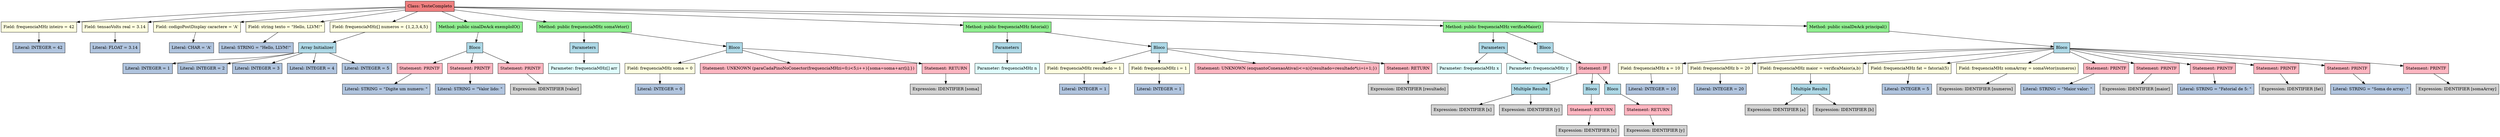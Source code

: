 digraph AST {
  node [shape=box, style=filled, fillcolor=lightblue];
  rankdir=TB;
  node0 [label="Class: TesteCompleto", fillcolor=lightcoral];
  node0 -> node1;
  node1 [label="Field: frequenciaMHz inteiro = 42", fillcolor=lightyellow];
  node1 -> node2;
  node2 [label="Literal: INTEGER = 42", fillcolor=lightsteelblue];
  node0 -> node3;
  node3 [label="Field: tensaoVolts real = 3.14", fillcolor=lightyellow];
  node3 -> node4;
  node4 [label="Literal: FLOAT = 3.14", fillcolor=lightsteelblue];
  node0 -> node5;
  node5 [label="Field: codigoPostDisplay caractere = 'A'", fillcolor=lightyellow];
  node5 -> node6;
  node6 [label="Literal: CHAR = 'A'", fillcolor=lightsteelblue];
  node0 -> node7;
  node7 [label="Field: string texto = \"Hello, LLVM!\"", fillcolor=lightyellow];
  node7 -> node8;
  node8 [label="Literal: STRING = \"Hello, LLVM!\"", fillcolor=lightsteelblue];
  node0 -> node9;
  node9 [label="Field: frequenciaMHz[] numeros = {1,2,3,4,5}", fillcolor=lightyellow];
  node9 -> node10;
  node10 [label="Array Initializer", fillcolor=lightblue];
  node10 -> node11;
  node11 [label="Literal: INTEGER = 1", fillcolor=lightsteelblue];
  node10 -> node12;
  node12 [label="Literal: INTEGER = 2", fillcolor=lightsteelblue];
  node10 -> node13;
  node13 [label="Literal: INTEGER = 3", fillcolor=lightsteelblue];
  node10 -> node14;
  node14 [label="Literal: INTEGER = 4", fillcolor=lightsteelblue];
  node10 -> node15;
  node15 [label="Literal: INTEGER = 5", fillcolor=lightsteelblue];
  node0 -> node16;
  node16 [label="Method: public sinalDeAck exemploIO()", fillcolor=lightgreen];
  node16 -> node17;
  node17 [label="Bloco", fillcolor=lightblue];
  node17 -> node18;
  node18 [label="Statement: PRINTF", fillcolor=lightpink];
  node18 -> node19;
  node19 [label="Literal: STRING = \"Digite um numero: \"", fillcolor=lightsteelblue];
  node17 -> node20;
  node20 [label="Statement: PRINTF", fillcolor=lightpink];
  node20 -> node21;
  node21 [label="Literal: STRING = \"Valor lido: \"", fillcolor=lightsteelblue];
  node17 -> node22;
  node22 [label="Statement: PRINTF", fillcolor=lightpink];
  node22 -> node23;
  node23 [label="Expression: IDENTIFIER [valor]", fillcolor=lightgray];
  node0 -> node24;
  node24 [label="Method: public frequenciaMHz somaVetor()", fillcolor=lightgreen];
  node24 -> node25;
  node25 [label="Parameters", fillcolor=lightblue];
  node25 -> node26;
  node26 [label="Parameter: frequenciaMHz[] arr", fillcolor=lightcyan];
  node24 -> node27;
  node27 [label="Bloco", fillcolor=lightblue];
  node27 -> node28;
  node28 [label="Field: frequenciaMHz soma = 0", fillcolor=lightyellow];
  node28 -> node29;
  node29 [label="Literal: INTEGER = 0", fillcolor=lightsteelblue];
  node27 -> node30;
  node30 [label="Statement: UNKNOWN (paraCadaPinoNoConector(frequenciaMHzi=0;i<5;i++){soma=soma+arr[i];})", fillcolor=lightpink];
  node27 -> node31;
  node31 [label="Statement: RETURN", fillcolor=lightpink];
  node31 -> node32;
  node32 [label="Expression: IDENTIFIER [soma]", fillcolor=lightgray];
  node0 -> node33;
  node33 [label="Method: public frequenciaMHz fatorial()", fillcolor=lightgreen];
  node33 -> node34;
  node34 [label="Parameters", fillcolor=lightblue];
  node34 -> node35;
  node35 [label="Parameter: frequenciaMHz n", fillcolor=lightcyan];
  node33 -> node36;
  node36 [label="Bloco", fillcolor=lightblue];
  node36 -> node37;
  node37 [label="Field: frequenciaMHz resultado = 1", fillcolor=lightyellow];
  node37 -> node38;
  node38 [label="Literal: INTEGER = 1", fillcolor=lightsteelblue];
  node36 -> node39;
  node39 [label="Field: frequenciaMHz i = 1", fillcolor=lightyellow];
  node39 -> node40;
  node40 [label="Literal: INTEGER = 1", fillcolor=lightsteelblue];
  node36 -> node41;
  node41 [label="Statement: UNKNOWN (enquantoConexaoAtiva(i<=n){resultado=resultado*i;i=i+1;})", fillcolor=lightpink];
  node36 -> node42;
  node42 [label="Statement: RETURN", fillcolor=lightpink];
  node42 -> node43;
  node43 [label="Expression: IDENTIFIER [resultado]", fillcolor=lightgray];
  node0 -> node44;
  node44 [label="Method: public frequenciaMHz verificaMaior()", fillcolor=lightgreen];
  node44 -> node45;
  node45 [label="Parameters", fillcolor=lightblue];
  node45 -> node46;
  node46 [label="Parameter: frequenciaMHz x", fillcolor=lightcyan];
  node45 -> node47;
  node47 [label="Parameter: frequenciaMHz y", fillcolor=lightcyan];
  node44 -> node48;
  node48 [label="Bloco", fillcolor=lightblue];
  node48 -> node49;
  node49 [label="Statement: IF", fillcolor=lightpink];
  node49 -> node50;
  node50 [label="Multiple Results", fillcolor=lightblue];
  node50 -> node51;
  node51 [label="Expression: IDENTIFIER [x]", fillcolor=lightgray];
  node50 -> node52;
  node52 [label="Expression: IDENTIFIER [y]", fillcolor=lightgray];
  node49 -> node53;
  node53 [label="Bloco", fillcolor=lightblue];
  node53 -> node54;
  node54 [label="Statement: RETURN", fillcolor=lightpink];
  node54 -> node55;
  node55 [label="Expression: IDENTIFIER [x]", fillcolor=lightgray];
  node49 -> node56;
  node56 [label="Bloco", fillcolor=lightblue];
  node56 -> node57;
  node57 [label="Statement: RETURN", fillcolor=lightpink];
  node57 -> node58;
  node58 [label="Expression: IDENTIFIER [y]", fillcolor=lightgray];
  node0 -> node59;
  node59 [label="Method: public sinalDeAck principal()", fillcolor=lightgreen];
  node59 -> node60;
  node60 [label="Bloco", fillcolor=lightblue];
  node60 -> node61;
  node61 [label="Field: frequenciaMHz a = 10", fillcolor=lightyellow];
  node61 -> node62;
  node62 [label="Literal: INTEGER = 10", fillcolor=lightsteelblue];
  node60 -> node63;
  node63 [label="Field: frequenciaMHz b = 20", fillcolor=lightyellow];
  node63 -> node64;
  node64 [label="Literal: INTEGER = 20", fillcolor=lightsteelblue];
  node60 -> node65;
  node65 [label="Field: frequenciaMHz maior = verificaMaior(a,b)", fillcolor=lightyellow];
  node65 -> node66;
  node66 [label="Multiple Results", fillcolor=lightblue];
  node66 -> node67;
  node67 [label="Expression: IDENTIFIER [a]", fillcolor=lightgray];
  node66 -> node68;
  node68 [label="Expression: IDENTIFIER [b]", fillcolor=lightgray];
  node60 -> node69;
  node69 [label="Field: frequenciaMHz fat = fatorial(5)", fillcolor=lightyellow];
  node69 -> node70;
  node70 [label="Literal: INTEGER = 5", fillcolor=lightsteelblue];
  node60 -> node71;
  node71 [label="Field: frequenciaMHz somaArray = somaVetor(numeros)", fillcolor=lightyellow];
  node71 -> node72;
  node72 [label="Expression: IDENTIFIER [numeros]", fillcolor=lightgray];
  node60 -> node73;
  node73 [label="Statement: PRINTF", fillcolor=lightpink];
  node73 -> node74;
  node74 [label="Literal: STRING = \"Maior valor: \"", fillcolor=lightsteelblue];
  node60 -> node75;
  node75 [label="Statement: PRINTF", fillcolor=lightpink];
  node75 -> node76;
  node76 [label="Expression: IDENTIFIER [maior]", fillcolor=lightgray];
  node60 -> node77;
  node77 [label="Statement: PRINTF", fillcolor=lightpink];
  node77 -> node78;
  node78 [label="Literal: STRING = \"Fatorial de 5: \"", fillcolor=lightsteelblue];
  node60 -> node79;
  node79 [label="Statement: PRINTF", fillcolor=lightpink];
  node79 -> node80;
  node80 [label="Expression: IDENTIFIER [fat]", fillcolor=lightgray];
  node60 -> node81;
  node81 [label="Statement: PRINTF", fillcolor=lightpink];
  node81 -> node82;
  node82 [label="Literal: STRING = \"Soma do array: \"", fillcolor=lightsteelblue];
  node60 -> node83;
  node83 [label="Statement: PRINTF", fillcolor=lightpink];
  node83 -> node84;
  node84 [label="Expression: IDENTIFIER [somaArray]", fillcolor=lightgray];
}
